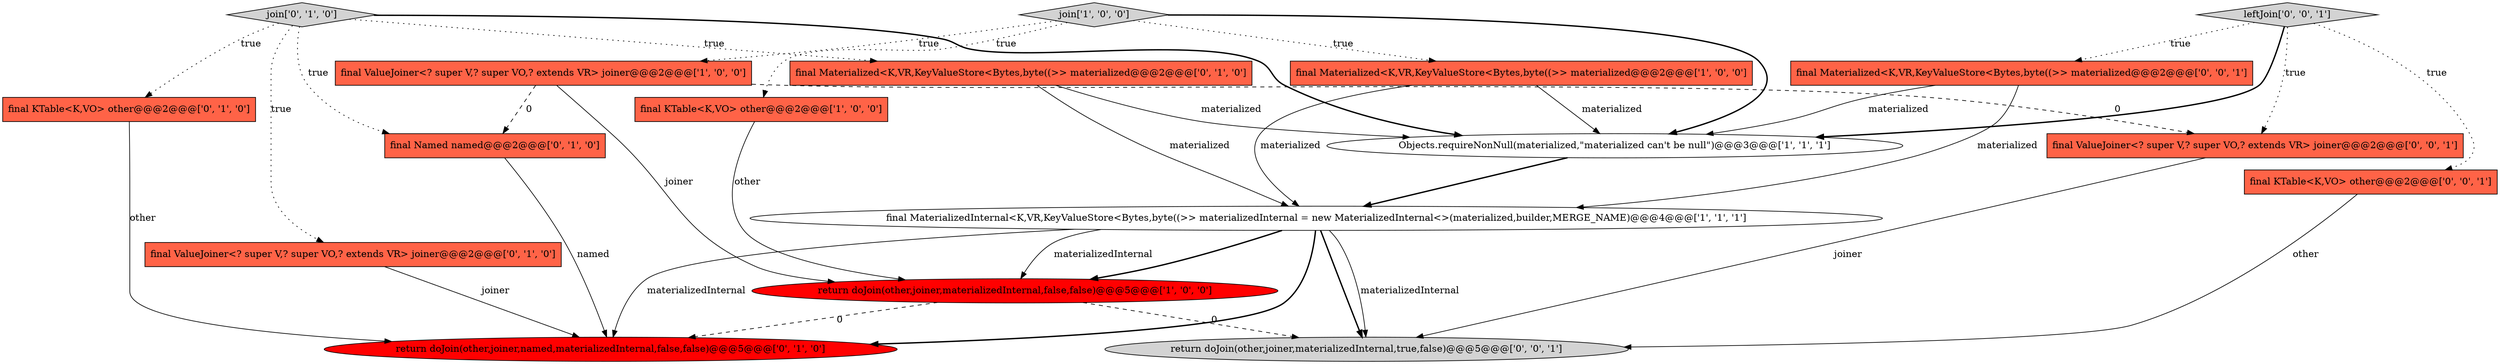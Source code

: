 digraph {
7 [style = filled, label = "final Materialized<K,VR,KeyValueStore<Bytes,byte((>> materialized@@@2@@@['0', '1', '0']", fillcolor = tomato, shape = box image = "AAA0AAABBB2BBB"];
3 [style = filled, label = "final KTable<K,VO> other@@@2@@@['1', '0', '0']", fillcolor = tomato, shape = box image = "AAA0AAABBB1BBB"];
5 [style = filled, label = "final MaterializedInternal<K,VR,KeyValueStore<Bytes,byte((>> materializedInternal = new MaterializedInternal<>(materialized,builder,MERGE_NAME)@@@4@@@['1', '1', '1']", fillcolor = white, shape = ellipse image = "AAA0AAABBB1BBB"];
8 [style = filled, label = "final KTable<K,VO> other@@@2@@@['0', '1', '0']", fillcolor = tomato, shape = box image = "AAA0AAABBB2BBB"];
11 [style = filled, label = "final Named named@@@2@@@['0', '1', '0']", fillcolor = tomato, shape = box image = "AAA1AAABBB2BBB"];
12 [style = filled, label = "return doJoin(other,joiner,named,materializedInternal,false,false)@@@5@@@['0', '1', '0']", fillcolor = red, shape = ellipse image = "AAA1AAABBB2BBB"];
14 [style = filled, label = "final KTable<K,VO> other@@@2@@@['0', '0', '1']", fillcolor = tomato, shape = box image = "AAA0AAABBB3BBB"];
16 [style = filled, label = "leftJoin['0', '0', '1']", fillcolor = lightgray, shape = diamond image = "AAA0AAABBB3BBB"];
9 [style = filled, label = "join['0', '1', '0']", fillcolor = lightgray, shape = diamond image = "AAA0AAABBB2BBB"];
13 [style = filled, label = "final Materialized<K,VR,KeyValueStore<Bytes,byte((>> materialized@@@2@@@['0', '0', '1']", fillcolor = tomato, shape = box image = "AAA0AAABBB3BBB"];
17 [style = filled, label = "final ValueJoiner<? super V,? super VO,? extends VR> joiner@@@2@@@['0', '0', '1']", fillcolor = tomato, shape = box image = "AAA0AAABBB3BBB"];
15 [style = filled, label = "return doJoin(other,joiner,materializedInternal,true,false)@@@5@@@['0', '0', '1']", fillcolor = lightgray, shape = ellipse image = "AAA0AAABBB3BBB"];
2 [style = filled, label = "return doJoin(other,joiner,materializedInternal,false,false)@@@5@@@['1', '0', '0']", fillcolor = red, shape = ellipse image = "AAA1AAABBB1BBB"];
4 [style = filled, label = "join['1', '0', '0']", fillcolor = lightgray, shape = diamond image = "AAA0AAABBB1BBB"];
0 [style = filled, label = "final Materialized<K,VR,KeyValueStore<Bytes,byte((>> materialized@@@2@@@['1', '0', '0']", fillcolor = tomato, shape = box image = "AAA0AAABBB1BBB"];
10 [style = filled, label = "final ValueJoiner<? super V,? super VO,? extends VR> joiner@@@2@@@['0', '1', '0']", fillcolor = tomato, shape = box image = "AAA0AAABBB2BBB"];
6 [style = filled, label = "final ValueJoiner<? super V,? super VO,? extends VR> joiner@@@2@@@['1', '0', '0']", fillcolor = tomato, shape = box image = "AAA1AAABBB1BBB"];
1 [style = filled, label = "Objects.requireNonNull(materialized,\"materialized can't be null\")@@@3@@@['1', '1', '1']", fillcolor = white, shape = ellipse image = "AAA0AAABBB1BBB"];
1->5 [style = bold, label=""];
4->6 [style = dotted, label="true"];
11->12 [style = solid, label="named"];
5->12 [style = solid, label="materializedInternal"];
0->5 [style = solid, label="materialized"];
13->5 [style = solid, label="materialized"];
16->13 [style = dotted, label="true"];
9->11 [style = dotted, label="true"];
4->0 [style = dotted, label="true"];
16->17 [style = dotted, label="true"];
6->11 [style = dashed, label="0"];
5->15 [style = bold, label=""];
6->17 [style = dashed, label="0"];
14->15 [style = solid, label="other"];
10->12 [style = solid, label="joiner"];
9->8 [style = dotted, label="true"];
3->2 [style = solid, label="other"];
2->15 [style = dashed, label="0"];
2->12 [style = dashed, label="0"];
5->2 [style = bold, label=""];
5->2 [style = solid, label="materializedInternal"];
6->2 [style = solid, label="joiner"];
4->3 [style = dotted, label="true"];
0->1 [style = solid, label="materialized"];
8->12 [style = solid, label="other"];
7->1 [style = solid, label="materialized"];
5->12 [style = bold, label=""];
16->1 [style = bold, label=""];
16->14 [style = dotted, label="true"];
17->15 [style = solid, label="joiner"];
4->1 [style = bold, label=""];
5->15 [style = solid, label="materializedInternal"];
7->5 [style = solid, label="materialized"];
13->1 [style = solid, label="materialized"];
9->1 [style = bold, label=""];
9->7 [style = dotted, label="true"];
9->10 [style = dotted, label="true"];
}
